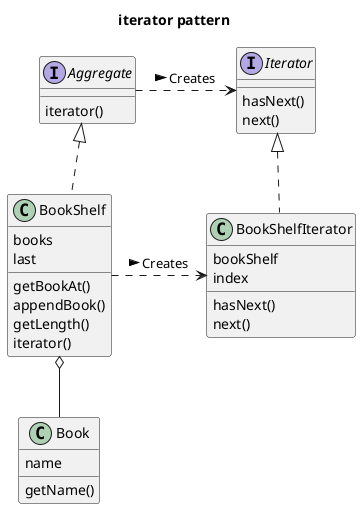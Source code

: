 @startuml

title iterator pattern

interface Aggregate
interface Iterator

class Book
class BookShelf
class BookShelfIterator


Aggregate .> Iterator:Creates >
BookShelf .> BookShelfIterator:Creates >
Aggregate <|.. BookShelf
Iterator <|.. BookShelfIterator
BookShelf o-- Book


Aggregate : iterator()
Iterator : hasNext()
Iterator : next()
BookShelf : books
BookShelf : last
BookShelf : getBookAt()
BookShelf : appendBook()
BookShelf : getLength()
BookShelf : iterator()
BookShelfIterator : bookShelf
BookShelfIterator : index
BookShelfIterator : hasNext()
BookShelfIterator : next()
Book : name
Book : getName()





@enduml